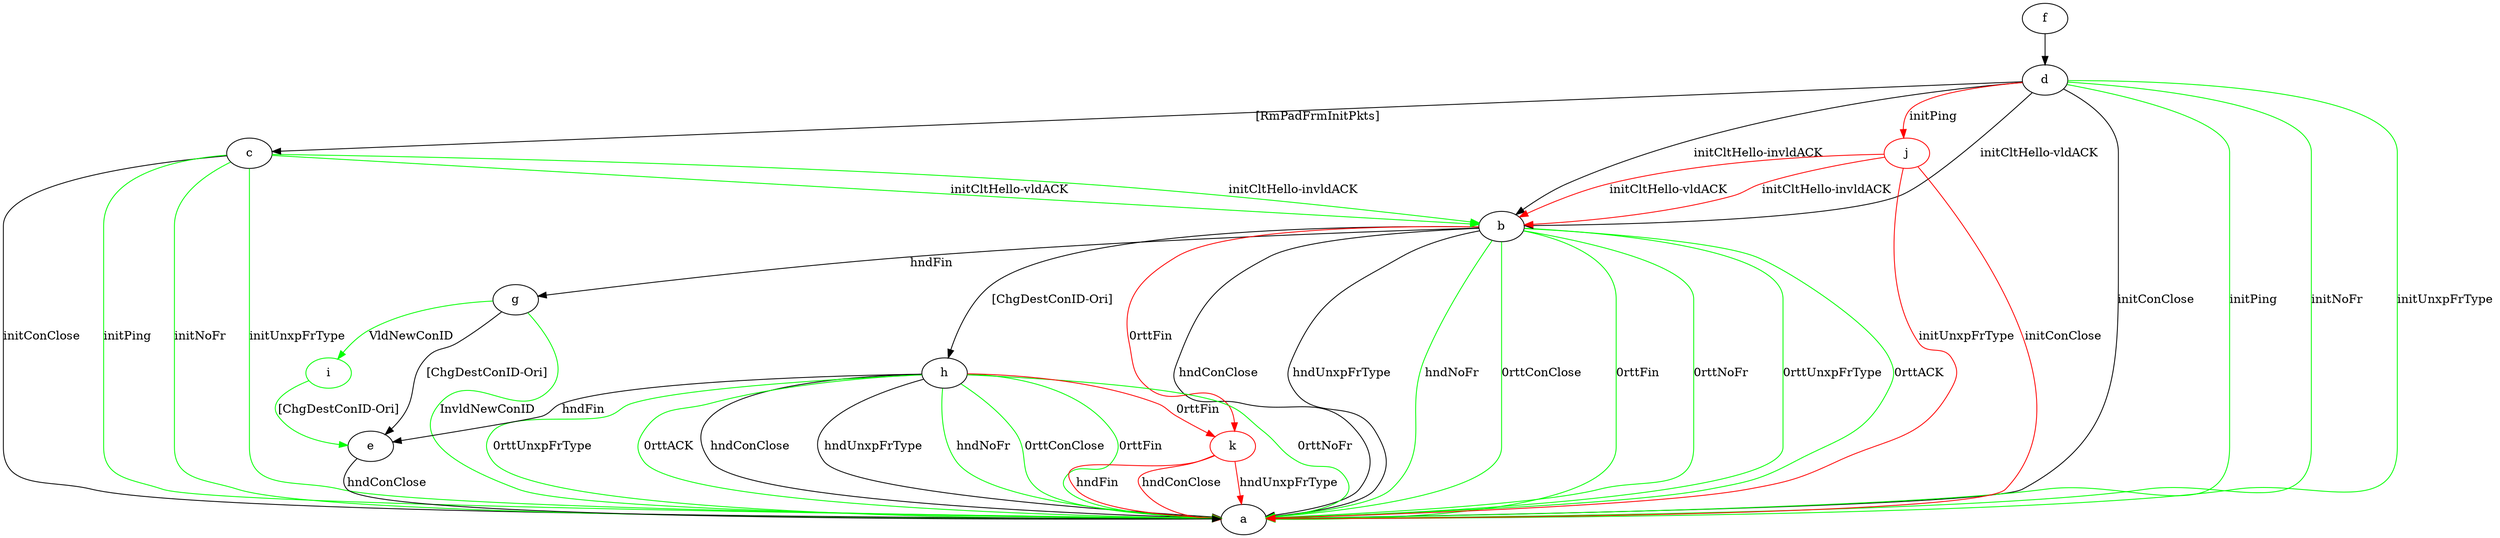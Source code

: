 digraph "" {
	b -> a	[key=0,
		label="hndConClose "];
	b -> a	[key=1,
		label="hndUnxpFrType "];
	b -> a	[key=2,
		color=green,
		label="hndNoFr "];
	b -> a	[key=3,
		color=green,
		label="0rttConClose "];
	b -> a	[key=4,
		color=green,
		label="0rttFin "];
	b -> a	[key=5,
		color=green,
		label="0rttNoFr "];
	b -> a	[key=6,
		color=green,
		label="0rttUnxpFrType "];
	b -> a	[key=7,
		color=green,
		label="0rttACK "];
	b -> g	[key=0,
		label="hndFin "];
	b -> h	[key=0,
		label="[ChgDestConID-Ori] "];
	k	[color=red];
	b -> k	[key=0,
		color=red,
		label="0rttFin "];
	c -> a	[key=0,
		label="initConClose "];
	c -> a	[key=1,
		color=green,
		label="initPing "];
	c -> a	[key=2,
		color=green,
		label="initNoFr "];
	c -> a	[key=3,
		color=green,
		label="initUnxpFrType "];
	c -> b	[key=0,
		color=green,
		label="initCltHello-vldACK "];
	c -> b	[key=1,
		color=green,
		label="initCltHello-invldACK "];
	d -> a	[key=0,
		label="initConClose "];
	d -> a	[key=1,
		color=green,
		label="initPing "];
	d -> a	[key=2,
		color=green,
		label="initNoFr "];
	d -> a	[key=3,
		color=green,
		label="initUnxpFrType "];
	d -> b	[key=0,
		label="initCltHello-vldACK "];
	d -> b	[key=1,
		label="initCltHello-invldACK "];
	d -> c	[key=0,
		label="[RmPadFrmInitPkts] "];
	j	[color=red];
	d -> j	[key=0,
		color=red,
		label="initPing "];
	e -> a	[key=0,
		label="hndConClose "];
	f -> d	[key=0];
	g -> a	[key=0,
		color=green,
		label="InvldNewConID "];
	g -> e	[key=0,
		label="[ChgDestConID-Ori] "];
	i	[color=green];
	g -> i	[key=0,
		color=green,
		label="VldNewConID "];
	h -> a	[key=0,
		label="hndConClose "];
	h -> a	[key=1,
		label="hndUnxpFrType "];
	h -> a	[key=2,
		color=green,
		label="hndNoFr "];
	h -> a	[key=3,
		color=green,
		label="0rttConClose "];
	h -> a	[key=4,
		color=green,
		label="0rttFin "];
	h -> a	[key=5,
		color=green,
		label="0rttNoFr "];
	h -> a	[key=6,
		color=green,
		label="0rttUnxpFrType "];
	h -> a	[key=7,
		color=green,
		label="0rttACK "];
	h -> e	[key=0,
		label="hndFin "];
	h -> k	[key=0,
		color=red,
		label="0rttFin "];
	i -> e	[key=0,
		color=green,
		label="[ChgDestConID-Ori] "];
	j -> a	[key=0,
		color=red,
		label="initConClose "];
	j -> a	[key=1,
		color=red,
		label="initUnxpFrType "];
	j -> b	[key=0,
		color=red,
		label="initCltHello-vldACK "];
	j -> b	[key=1,
		color=red,
		label="initCltHello-invldACK "];
	k -> a	[key=0,
		color=red,
		label="hndFin "];
	k -> a	[key=1,
		color=red,
		label="hndConClose "];
	k -> a	[key=2,
		color=red,
		label="hndUnxpFrType "];
}
